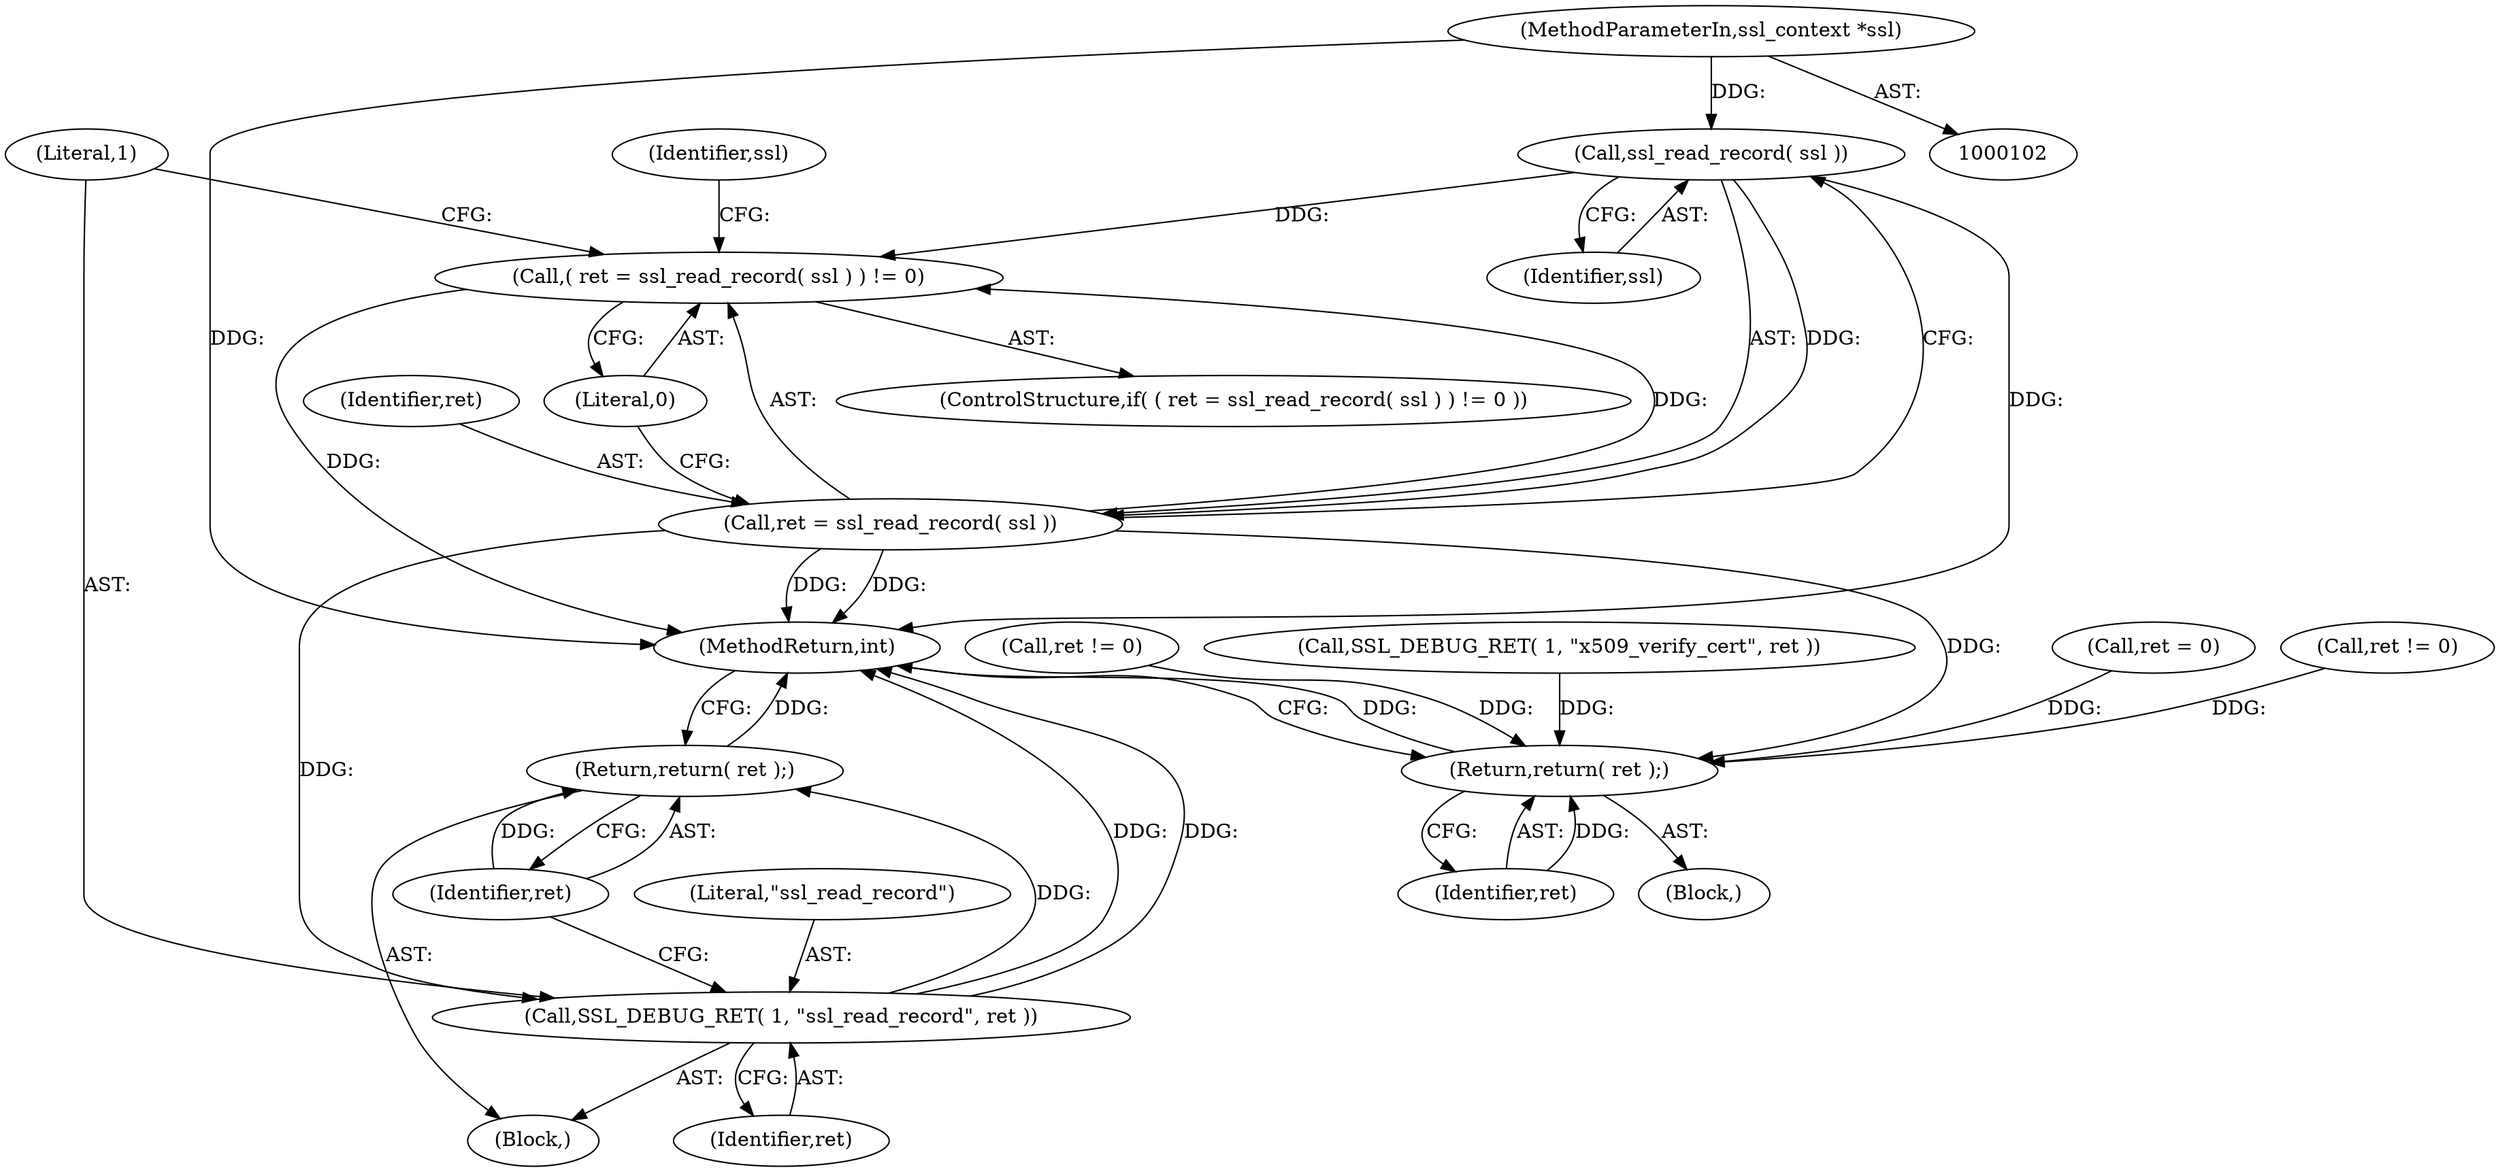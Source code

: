digraph "0_polarssl_1922a4e6aade7b1d685af19d4d9339ddb5c02859@API" {
"1000142" [label="(Call,ssl_read_record( ssl ))"];
"1000103" [label="(MethodParameterIn,ssl_context *ssl)"];
"1000139" [label="(Call,( ret = ssl_read_record( ssl ) ) != 0)"];
"1000140" [label="(Call,ret = ssl_read_record( ssl ))"];
"1000146" [label="(Call,SSL_DEBUG_RET( 1, \"ssl_read_record\", ret ))"];
"1000150" [label="(Return,return( ret );)"];
"1000552" [label="(Return,return( ret );)"];
"1000142" [label="(Call,ssl_read_record( ssl ))"];
"1000138" [label="(ControlStructure,if( ( ret = ssl_read_record( ssl ) ) != 0 ))"];
"1000145" [label="(Block,)"];
"1000465" [label="(Call,ret != 0)"];
"1000151" [label="(Identifier,ret)"];
"1000533" [label="(Call,ret != 0)"];
"1000554" [label="(MethodReturn,int)"];
"1000144" [label="(Literal,0)"];
"1000141" [label="(Identifier,ret)"];
"1000553" [label="(Identifier,ret)"];
"1000147" [label="(Literal,1)"];
"1000536" [label="(Call,SSL_DEBUG_RET( 1, \"x509_verify_cert\", ret ))"];
"1000552" [label="(Return,return( ret );)"];
"1000150" [label="(Return,return( ret );)"];
"1000546" [label="(Call,ret = 0)"];
"1000149" [label="(Identifier,ret)"];
"1000148" [label="(Literal,\"ssl_read_record\")"];
"1000139" [label="(Call,( ret = ssl_read_record( ssl ) ) != 0)"];
"1000103" [label="(MethodParameterIn,ssl_context *ssl)"];
"1000143" [label="(Identifier,ssl)"];
"1000154" [label="(Identifier,ssl)"];
"1000146" [label="(Call,SSL_DEBUG_RET( 1, \"ssl_read_record\", ret ))"];
"1000104" [label="(Block,)"];
"1000140" [label="(Call,ret = ssl_read_record( ssl ))"];
"1000142" -> "1000140"  [label="AST: "];
"1000142" -> "1000143"  [label="CFG: "];
"1000143" -> "1000142"  [label="AST: "];
"1000140" -> "1000142"  [label="CFG: "];
"1000142" -> "1000554"  [label="DDG: "];
"1000142" -> "1000139"  [label="DDG: "];
"1000142" -> "1000140"  [label="DDG: "];
"1000103" -> "1000142"  [label="DDG: "];
"1000103" -> "1000102"  [label="AST: "];
"1000103" -> "1000554"  [label="DDG: "];
"1000139" -> "1000138"  [label="AST: "];
"1000139" -> "1000144"  [label="CFG: "];
"1000140" -> "1000139"  [label="AST: "];
"1000144" -> "1000139"  [label="AST: "];
"1000147" -> "1000139"  [label="CFG: "];
"1000154" -> "1000139"  [label="CFG: "];
"1000139" -> "1000554"  [label="DDG: "];
"1000140" -> "1000139"  [label="DDG: "];
"1000141" -> "1000140"  [label="AST: "];
"1000144" -> "1000140"  [label="CFG: "];
"1000140" -> "1000554"  [label="DDG: "];
"1000140" -> "1000554"  [label="DDG: "];
"1000140" -> "1000146"  [label="DDG: "];
"1000140" -> "1000552"  [label="DDG: "];
"1000146" -> "1000145"  [label="AST: "];
"1000146" -> "1000149"  [label="CFG: "];
"1000147" -> "1000146"  [label="AST: "];
"1000148" -> "1000146"  [label="AST: "];
"1000149" -> "1000146"  [label="AST: "];
"1000151" -> "1000146"  [label="CFG: "];
"1000146" -> "1000554"  [label="DDG: "];
"1000146" -> "1000554"  [label="DDG: "];
"1000146" -> "1000150"  [label="DDG: "];
"1000150" -> "1000145"  [label="AST: "];
"1000150" -> "1000151"  [label="CFG: "];
"1000151" -> "1000150"  [label="AST: "];
"1000554" -> "1000150"  [label="CFG: "];
"1000150" -> "1000554"  [label="DDG: "];
"1000151" -> "1000150"  [label="DDG: "];
"1000552" -> "1000104"  [label="AST: "];
"1000552" -> "1000553"  [label="CFG: "];
"1000553" -> "1000552"  [label="AST: "];
"1000554" -> "1000552"  [label="CFG: "];
"1000552" -> "1000554"  [label="DDG: "];
"1000553" -> "1000552"  [label="DDG: "];
"1000533" -> "1000552"  [label="DDG: "];
"1000546" -> "1000552"  [label="DDG: "];
"1000536" -> "1000552"  [label="DDG: "];
"1000465" -> "1000552"  [label="DDG: "];
}
